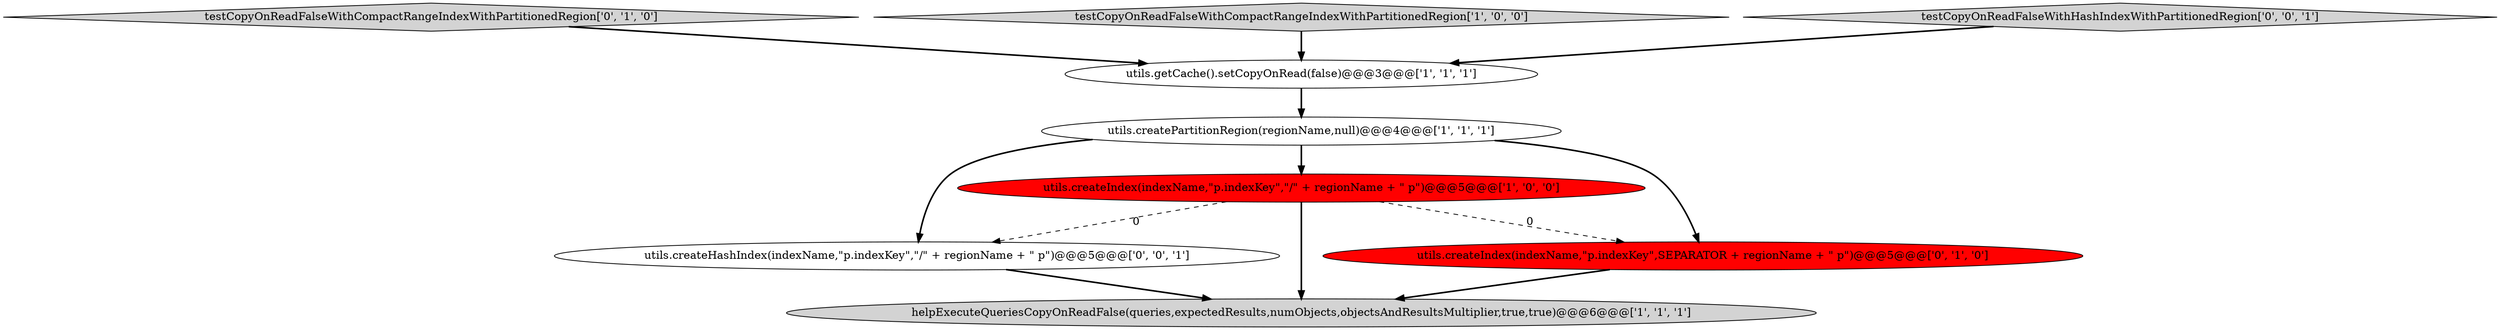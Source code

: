 digraph {
6 [style = filled, label = "testCopyOnReadFalseWithCompactRangeIndexWithPartitionedRegion['0', '1', '0']", fillcolor = lightgray, shape = diamond image = "AAA0AAABBB2BBB"];
1 [style = filled, label = "helpExecuteQueriesCopyOnReadFalse(queries,expectedResults,numObjects,objectsAndResultsMultiplier,true,true)@@@6@@@['1', '1', '1']", fillcolor = lightgray, shape = ellipse image = "AAA0AAABBB1BBB"];
2 [style = filled, label = "utils.getCache().setCopyOnRead(false)@@@3@@@['1', '1', '1']", fillcolor = white, shape = ellipse image = "AAA0AAABBB1BBB"];
4 [style = filled, label = "testCopyOnReadFalseWithCompactRangeIndexWithPartitionedRegion['1', '0', '0']", fillcolor = lightgray, shape = diamond image = "AAA0AAABBB1BBB"];
0 [style = filled, label = "utils.createIndex(indexName,\"p.indexKey\",\"/\" + regionName + \" p\")@@@5@@@['1', '0', '0']", fillcolor = red, shape = ellipse image = "AAA1AAABBB1BBB"];
5 [style = filled, label = "utils.createIndex(indexName,\"p.indexKey\",SEPARATOR + regionName + \" p\")@@@5@@@['0', '1', '0']", fillcolor = red, shape = ellipse image = "AAA1AAABBB2BBB"];
7 [style = filled, label = "testCopyOnReadFalseWithHashIndexWithPartitionedRegion['0', '0', '1']", fillcolor = lightgray, shape = diamond image = "AAA0AAABBB3BBB"];
3 [style = filled, label = "utils.createPartitionRegion(regionName,null)@@@4@@@['1', '1', '1']", fillcolor = white, shape = ellipse image = "AAA0AAABBB1BBB"];
8 [style = filled, label = "utils.createHashIndex(indexName,\"p.indexKey\",\"/\" + regionName + \" p\")@@@5@@@['0', '0', '1']", fillcolor = white, shape = ellipse image = "AAA0AAABBB3BBB"];
8->1 [style = bold, label=""];
0->8 [style = dashed, label="0"];
5->1 [style = bold, label=""];
3->5 [style = bold, label=""];
4->2 [style = bold, label=""];
0->5 [style = dashed, label="0"];
7->2 [style = bold, label=""];
0->1 [style = bold, label=""];
3->8 [style = bold, label=""];
3->0 [style = bold, label=""];
2->3 [style = bold, label=""];
6->2 [style = bold, label=""];
}
